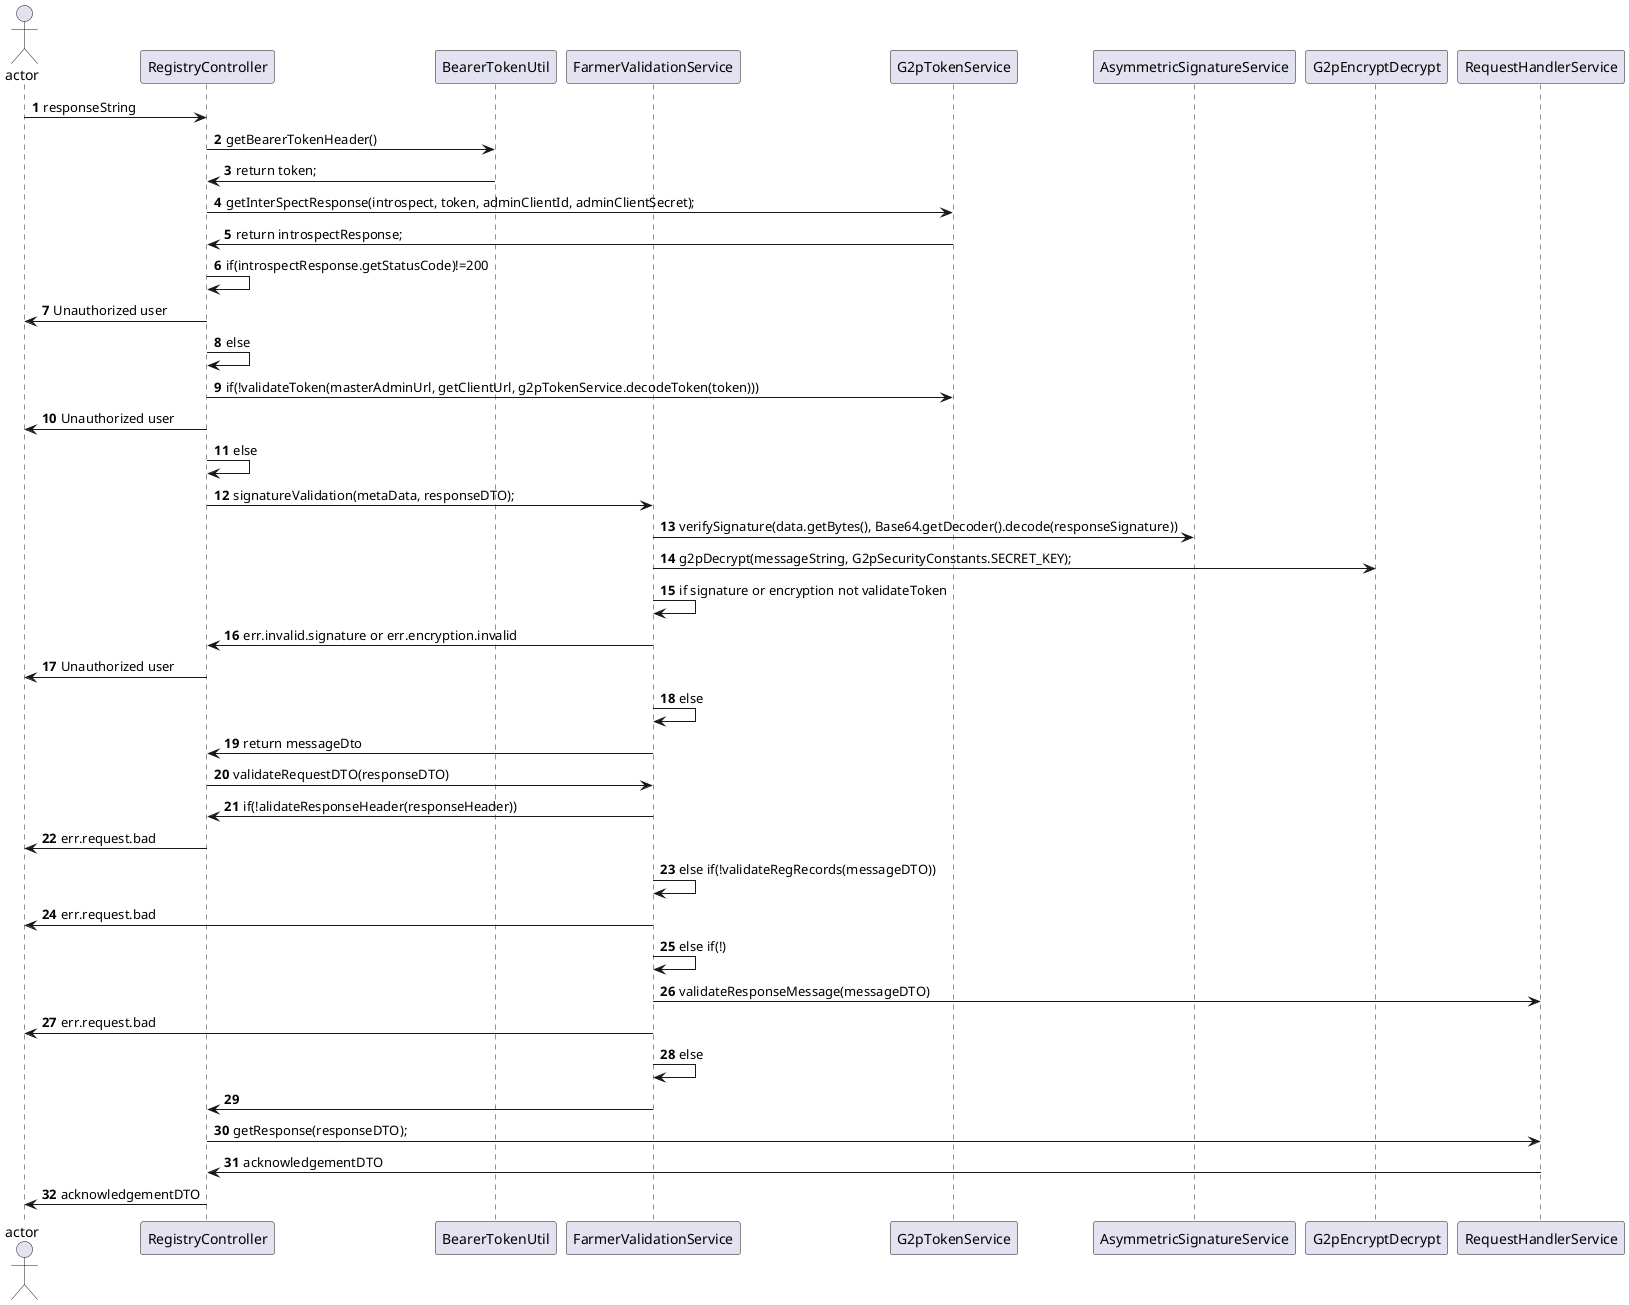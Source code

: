 @startuml
'https://plantuml.com/sequence-diagram

autonumber

Actor actor
participant RegistryController
participant BearerTokenUtil
participant FarmerValidationService
participant G2pTokenService
participant AsymmetricSignatureService
participant G2pEncryptDecrypt
participant RequestHandlerService

actor -> RegistryController : responseString
RegistryController -> BearerTokenUtil : getBearerTokenHeader()
BearerTokenUtil -> RegistryController : return token;
RegistryController ->G2pTokenService : getInterSpectResponse(introspect, token, adminClientId, adminClientSecret);
RegistryController <- G2pTokenService : return introspectResponse;
RegistryController ->RegistryController : if(introspectResponse.getStatusCode)!=200
RegistryController -> actor : Unauthorized user
RegistryController -> RegistryController : else
RegistryController -> G2pTokenService : if(!validateToken(masterAdminUrl, getClientUrl, g2pTokenService.decodeToken(token)))
RegistryController -> actor : Unauthorized user
RegistryController ->RegistryController : else
RegistryController -> FarmerValidationService : signatureValidation(metaData, responseDTO);
FarmerValidationService -> AsymmetricSignatureService : verifySignature(data.getBytes(), Base64.getDecoder().decode(responseSignature))
FarmerValidationService -> G2pEncryptDecrypt : g2pDecrypt(messageString, G2pSecurityConstants.SECRET_KEY);
FarmerValidationService ->FarmerValidationService : if signature or encryption not validateToken
FarmerValidationService -> RegistryController : err.invalid.signature or err.encryption.invalid
RegistryController -> actor : Unauthorized user
FarmerValidationService -> FarmerValidationService : else
FarmerValidationService -> RegistryController : return messageDto
RegistryController -> FarmerValidationService : validateRequestDTO(responseDTO)
FarmerValidationService -> RegistryController : if(!alidateResponseHeader(responseHeader))
RegistryController -> actor : err.request.bad
FarmerValidationService ->FarmerValidationService : else if(!validateRegRecords(messageDTO))
FarmerValidationService ->actor : err.request.bad
FarmerValidationService -> FarmerValidationService : else if(!)
FarmerValidationService -> RequestHandlerService : validateResponseMessage(messageDTO)
FarmerValidationService ->actor : err.request.bad
FarmerValidationService -> FarmerValidationService : else
FarmerValidationService -> RegistryController
RegistryController -> RequestHandlerService : getResponse(responseDTO);
RequestHandlerService  ->RegistryController :acknowledgementDTO
RegistryController ->actor : acknowledgementDTO



@enduml